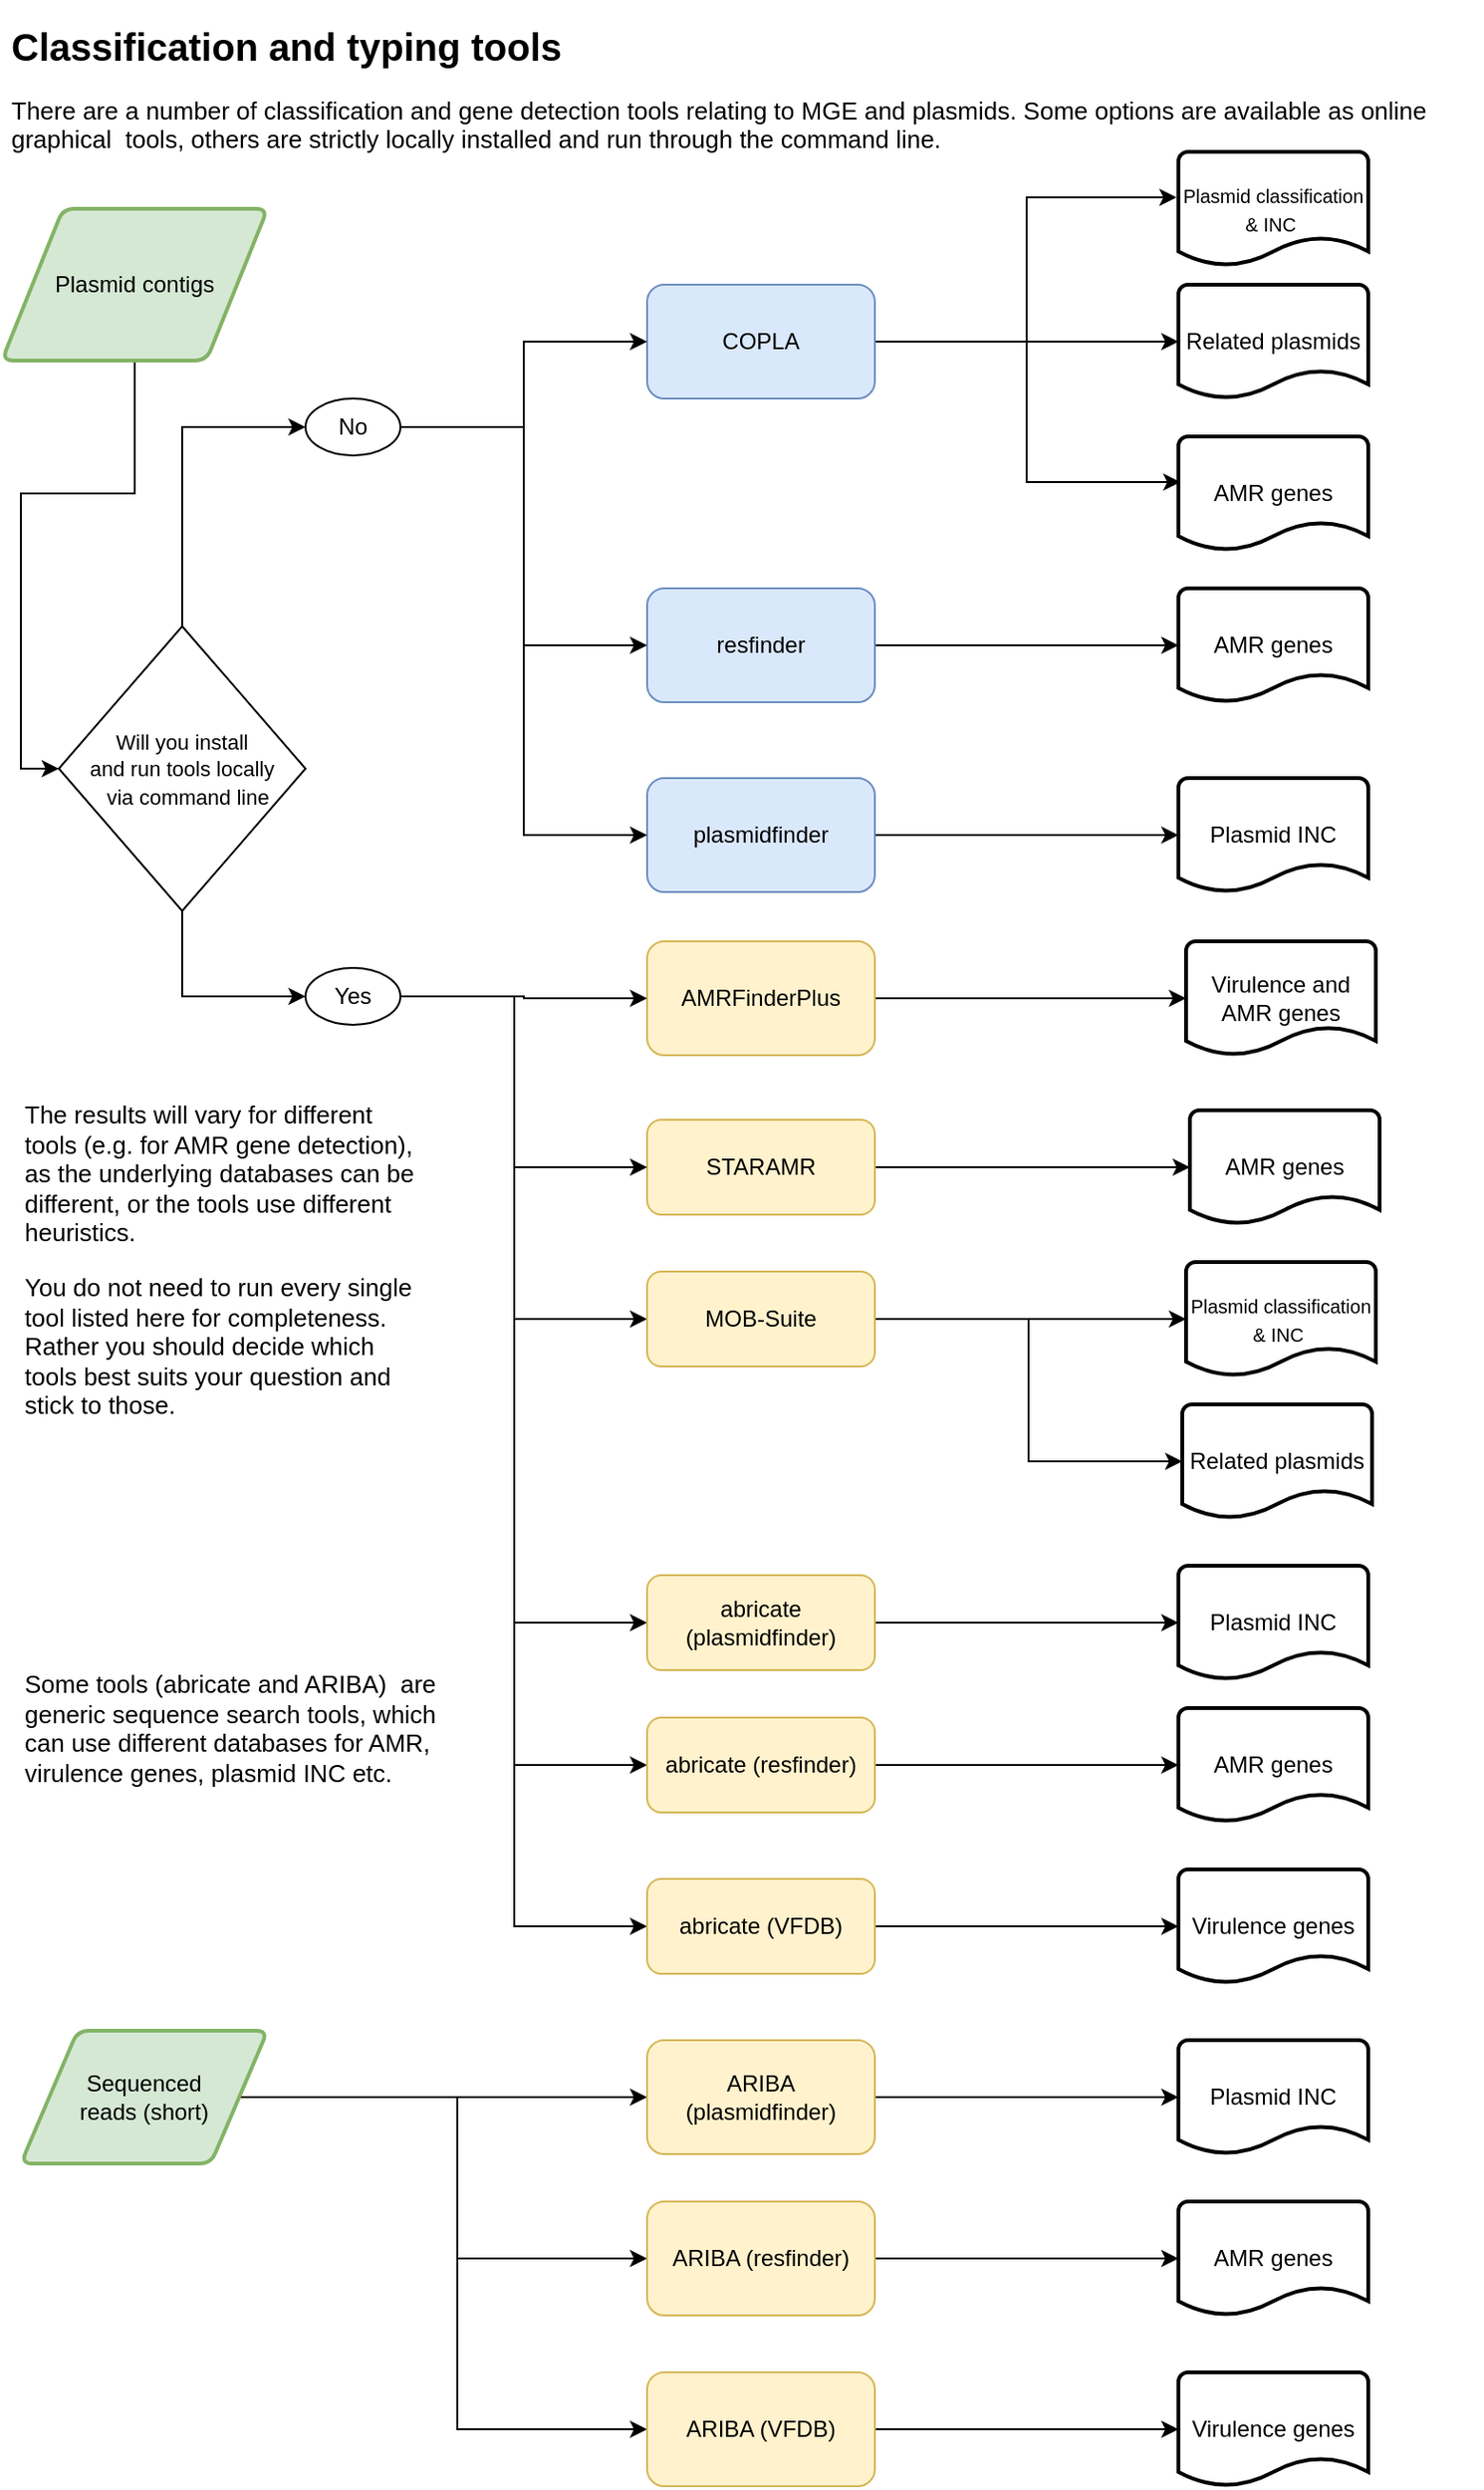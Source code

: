 <mxfile version="20.0.1" type="device"><diagram id="SsJ0OK7YrntRvxW1TVvF" name="Page-1"><mxGraphModel dx="1982" dy="1060" grid="1" gridSize="10" guides="1" tooltips="1" connect="1" arrows="1" fold="1" page="1" pageScale="1" pageWidth="827" pageHeight="1169" math="0" shadow="0"><root><mxCell id="0"/><mxCell id="1" parent="0"/><mxCell id="Z8fBC7w9fDxGED2ulh-d-29" style="edgeStyle=orthogonalEdgeStyle;rounded=0;orthogonalLoop=1;jettySize=auto;html=1;entryX=0;entryY=0.5;entryDx=0;entryDy=0;" edge="1" parent="1" source="Z8fBC7w9fDxGED2ulh-d-1" target="Z8fBC7w9fDxGED2ulh-d-38"><mxGeometry relative="1" as="geometry"/></mxCell><mxCell id="Z8fBC7w9fDxGED2ulh-d-1" value="Plasmid contigs" style="shape=parallelogram;html=1;strokeWidth=2;perimeter=parallelogramPerimeter;whiteSpace=wrap;rounded=1;arcSize=12;size=0.23;fillColor=#d5e8d4;strokeColor=#82b366;" vertex="1" parent="1"><mxGeometry x="20" y="110" width="140" height="80" as="geometry"/></mxCell><mxCell id="Z8fBC7w9fDxGED2ulh-d-10" style="edgeStyle=orthogonalEdgeStyle;rounded=0;orthogonalLoop=1;jettySize=auto;html=1;entryX=0;entryY=0.5;entryDx=0;entryDy=0;" edge="1" parent="1" source="Z8fBC7w9fDxGED2ulh-d-4" target="Z8fBC7w9fDxGED2ulh-d-5"><mxGeometry relative="1" as="geometry"/></mxCell><mxCell id="Z8fBC7w9fDxGED2ulh-d-11" style="edgeStyle=orthogonalEdgeStyle;rounded=0;orthogonalLoop=1;jettySize=auto;html=1;entryX=0;entryY=0.5;entryDx=0;entryDy=0;" edge="1" parent="1" source="Z8fBC7w9fDxGED2ulh-d-4" target="Z8fBC7w9fDxGED2ulh-d-6"><mxGeometry relative="1" as="geometry"/></mxCell><mxCell id="Z8fBC7w9fDxGED2ulh-d-75" style="edgeStyle=orthogonalEdgeStyle;rounded=0;orthogonalLoop=1;jettySize=auto;html=1;entryX=0;entryY=0.5;entryDx=0;entryDy=0;fontSize=10;" edge="1" parent="1" source="Z8fBC7w9fDxGED2ulh-d-4" target="Z8fBC7w9fDxGED2ulh-d-74"><mxGeometry relative="1" as="geometry"/></mxCell><mxCell id="Z8fBC7w9fDxGED2ulh-d-4" value="Sequenced &lt;br&gt;reads (short)" style="shape=parallelogram;html=1;strokeWidth=2;perimeter=parallelogramPerimeter;whiteSpace=wrap;rounded=1;arcSize=12;size=0.23;fillColor=#d5e8d4;strokeColor=#82b366;" vertex="1" parent="1"><mxGeometry x="30" y="1070" width="130" height="70" as="geometry"/></mxCell><mxCell id="Z8fBC7w9fDxGED2ulh-d-13" style="edgeStyle=orthogonalEdgeStyle;rounded=0;orthogonalLoop=1;jettySize=auto;html=1;entryX=0;entryY=0.5;entryDx=0;entryDy=0;entryPerimeter=0;" edge="1" parent="1" source="Z8fBC7w9fDxGED2ulh-d-5" target="Z8fBC7w9fDxGED2ulh-d-8"><mxGeometry relative="1" as="geometry"/></mxCell><mxCell id="Z8fBC7w9fDxGED2ulh-d-5" value="ARIBA (plasmidfinder)" style="rounded=1;whiteSpace=wrap;html=1;fillColor=#fff2cc;strokeColor=#d6b656;" vertex="1" parent="1"><mxGeometry x="360" y="1075" width="120" height="60" as="geometry"/></mxCell><mxCell id="Z8fBC7w9fDxGED2ulh-d-12" style="edgeStyle=orthogonalEdgeStyle;rounded=0;orthogonalLoop=1;jettySize=auto;html=1;entryX=0;entryY=0.5;entryDx=0;entryDy=0;entryPerimeter=0;" edge="1" parent="1" source="Z8fBC7w9fDxGED2ulh-d-6" target="Z8fBC7w9fDxGED2ulh-d-7"><mxGeometry relative="1" as="geometry"/></mxCell><mxCell id="Z8fBC7w9fDxGED2ulh-d-6" value="ARIBA (resfinder)" style="rounded=1;whiteSpace=wrap;html=1;fillColor=#fff2cc;strokeColor=#d6b656;" vertex="1" parent="1"><mxGeometry x="360" y="1160" width="120" height="60" as="geometry"/></mxCell><mxCell id="Z8fBC7w9fDxGED2ulh-d-7" value="AMR genes" style="strokeWidth=2;html=1;shape=mxgraph.flowchart.document2;whiteSpace=wrap;size=0.25;" vertex="1" parent="1"><mxGeometry x="640" y="1160" width="100" height="60" as="geometry"/></mxCell><mxCell id="Z8fBC7w9fDxGED2ulh-d-8" value="Plasmid INC" style="strokeWidth=2;html=1;shape=mxgraph.flowchart.document2;whiteSpace=wrap;size=0.25;" vertex="1" parent="1"><mxGeometry x="640" y="1075" width="100" height="60" as="geometry"/></mxCell><mxCell id="Z8fBC7w9fDxGED2ulh-d-16" style="edgeStyle=orthogonalEdgeStyle;rounded=0;orthogonalLoop=1;jettySize=auto;html=1;exitX=1;exitY=0.5;exitDx=0;exitDy=0;entryX=-0.01;entryY=0.4;entryDx=0;entryDy=0;entryPerimeter=0;" edge="1" parent="1" source="Z8fBC7w9fDxGED2ulh-d-14" target="Z8fBC7w9fDxGED2ulh-d-15"><mxGeometry relative="1" as="geometry"/></mxCell><mxCell id="Z8fBC7w9fDxGED2ulh-d-18" style="edgeStyle=orthogonalEdgeStyle;rounded=0;orthogonalLoop=1;jettySize=auto;html=1;entryX=0;entryY=0.5;entryDx=0;entryDy=0;entryPerimeter=0;" edge="1" parent="1" source="Z8fBC7w9fDxGED2ulh-d-14" target="Z8fBC7w9fDxGED2ulh-d-17"><mxGeometry relative="1" as="geometry"><Array as="points"><mxPoint x="640" y="180"/></Array></mxGeometry></mxCell><mxCell id="Z8fBC7w9fDxGED2ulh-d-64" style="edgeStyle=orthogonalEdgeStyle;rounded=0;orthogonalLoop=1;jettySize=auto;html=1;entryX=0.01;entryY=0.4;entryDx=0;entryDy=0;entryPerimeter=0;fontSize=11;" edge="1" parent="1" source="Z8fBC7w9fDxGED2ulh-d-14" target="Z8fBC7w9fDxGED2ulh-d-63"><mxGeometry relative="1" as="geometry"/></mxCell><mxCell id="Z8fBC7w9fDxGED2ulh-d-14" value="COPLA" style="rounded=1;whiteSpace=wrap;html=1;fillColor=#dae8fc;strokeColor=#6c8ebf;" vertex="1" parent="1"><mxGeometry x="360" y="150" width="120" height="60" as="geometry"/></mxCell><mxCell id="Z8fBC7w9fDxGED2ulh-d-15" value="&lt;font style=&quot;font-size: 10px;&quot;&gt;Plasmid classification&lt;br&gt;&amp;amp; INC&amp;nbsp;&lt;/font&gt;" style="strokeWidth=2;html=1;shape=mxgraph.flowchart.document2;whiteSpace=wrap;size=0.25;" vertex="1" parent="1"><mxGeometry x="640" y="80" width="100" height="60" as="geometry"/></mxCell><mxCell id="Z8fBC7w9fDxGED2ulh-d-17" value="Related plasmids" style="strokeWidth=2;html=1;shape=mxgraph.flowchart.document2;whiteSpace=wrap;size=0.25;" vertex="1" parent="1"><mxGeometry x="640" y="150" width="100" height="60" as="geometry"/></mxCell><mxCell id="Z8fBC7w9fDxGED2ulh-d-34" style="edgeStyle=orthogonalEdgeStyle;rounded=0;orthogonalLoop=1;jettySize=auto;html=1;entryX=0;entryY=0.5;entryDx=0;entryDy=0;entryPerimeter=0;" edge="1" parent="1" source="Z8fBC7w9fDxGED2ulh-d-20" target="Z8fBC7w9fDxGED2ulh-d-33"><mxGeometry relative="1" as="geometry"/></mxCell><mxCell id="Z8fBC7w9fDxGED2ulh-d-20" value="AMRFinderPlus" style="rounded=1;whiteSpace=wrap;html=1;fillColor=#fff2cc;strokeColor=#d6b656;" vertex="1" parent="1"><mxGeometry x="360" y="496" width="120" height="60" as="geometry"/></mxCell><mxCell id="Z8fBC7w9fDxGED2ulh-d-35" style="edgeStyle=orthogonalEdgeStyle;rounded=0;orthogonalLoop=1;jettySize=auto;html=1;entryX=0;entryY=0.5;entryDx=0;entryDy=0;entryPerimeter=0;" edge="1" parent="1" source="Z8fBC7w9fDxGED2ulh-d-22" target="Z8fBC7w9fDxGED2ulh-d-32"><mxGeometry relative="1" as="geometry"/></mxCell><mxCell id="Z8fBC7w9fDxGED2ulh-d-22" value="STARAMR" style="rounded=1;whiteSpace=wrap;html=1;fillColor=#fff2cc;strokeColor=#d6b656;" vertex="1" parent="1"><mxGeometry x="360" y="590" width="120" height="50" as="geometry"/></mxCell><mxCell id="Z8fBC7w9fDxGED2ulh-d-36" style="edgeStyle=orthogonalEdgeStyle;rounded=0;orthogonalLoop=1;jettySize=auto;html=1;entryX=0;entryY=0.5;entryDx=0;entryDy=0;entryPerimeter=0;" edge="1" parent="1" source="Z8fBC7w9fDxGED2ulh-d-23" target="Z8fBC7w9fDxGED2ulh-d-30"><mxGeometry relative="1" as="geometry"/></mxCell><mxCell id="Z8fBC7w9fDxGED2ulh-d-23" value="resfinder" style="rounded=1;whiteSpace=wrap;html=1;fillColor=#dae8fc;strokeColor=#6c8ebf;" vertex="1" parent="1"><mxGeometry x="360" y="310" width="120" height="60" as="geometry"/></mxCell><mxCell id="Z8fBC7w9fDxGED2ulh-d-37" style="edgeStyle=orthogonalEdgeStyle;rounded=0;orthogonalLoop=1;jettySize=auto;html=1;entryX=0;entryY=0.5;entryDx=0;entryDy=0;entryPerimeter=0;" edge="1" parent="1" source="Z8fBC7w9fDxGED2ulh-d-24" target="Z8fBC7w9fDxGED2ulh-d-31"><mxGeometry relative="1" as="geometry"/></mxCell><mxCell id="Z8fBC7w9fDxGED2ulh-d-24" value="plasmidfinder" style="rounded=1;whiteSpace=wrap;html=1;fillColor=#dae8fc;strokeColor=#6c8ebf;" vertex="1" parent="1"><mxGeometry x="360" y="410" width="120" height="60" as="geometry"/></mxCell><mxCell id="Z8fBC7w9fDxGED2ulh-d-30" value="AMR genes" style="strokeWidth=2;html=1;shape=mxgraph.flowchart.document2;whiteSpace=wrap;size=0.25;" vertex="1" parent="1"><mxGeometry x="640" y="310" width="100" height="60" as="geometry"/></mxCell><mxCell id="Z8fBC7w9fDxGED2ulh-d-31" value="Plasmid INC" style="strokeWidth=2;html=1;shape=mxgraph.flowchart.document2;whiteSpace=wrap;size=0.25;" vertex="1" parent="1"><mxGeometry x="640" y="410" width="100" height="60" as="geometry"/></mxCell><mxCell id="Z8fBC7w9fDxGED2ulh-d-32" value="AMR genes" style="strokeWidth=2;html=1;shape=mxgraph.flowchart.document2;whiteSpace=wrap;size=0.25;" vertex="1" parent="1"><mxGeometry x="646" y="585" width="100" height="60" as="geometry"/></mxCell><mxCell id="Z8fBC7w9fDxGED2ulh-d-33" value="Virulence and AMR genes" style="strokeWidth=2;html=1;shape=mxgraph.flowchart.document2;whiteSpace=wrap;size=0.25;" vertex="1" parent="1"><mxGeometry x="644" y="496" width="100" height="60" as="geometry"/></mxCell><mxCell id="Z8fBC7w9fDxGED2ulh-d-39" style="edgeStyle=orthogonalEdgeStyle;rounded=0;orthogonalLoop=1;jettySize=auto;html=1;entryX=0;entryY=0.5;entryDx=0;entryDy=0;startArrow=none;" edge="1" parent="1" source="Z8fBC7w9fDxGED2ulh-d-43" target="Z8fBC7w9fDxGED2ulh-d-14"><mxGeometry relative="1" as="geometry"/></mxCell><mxCell id="Z8fBC7w9fDxGED2ulh-d-48" style="edgeStyle=orthogonalEdgeStyle;rounded=0;orthogonalLoop=1;jettySize=auto;html=1;entryX=0;entryY=0.5;entryDx=0;entryDy=0;" edge="1" parent="1" source="Z8fBC7w9fDxGED2ulh-d-38" target="Z8fBC7w9fDxGED2ulh-d-47"><mxGeometry relative="1" as="geometry"/></mxCell><mxCell id="Z8fBC7w9fDxGED2ulh-d-65" style="edgeStyle=orthogonalEdgeStyle;rounded=0;orthogonalLoop=1;jettySize=auto;html=1;entryX=0;entryY=0.5;entryDx=0;entryDy=0;fontSize=11;" edge="1" parent="1" source="Z8fBC7w9fDxGED2ulh-d-38" target="Z8fBC7w9fDxGED2ulh-d-43"><mxGeometry relative="1" as="geometry"/></mxCell><mxCell id="Z8fBC7w9fDxGED2ulh-d-38" value="&lt;font style=&quot;font-size: 11px;&quot;&gt;Will you install &lt;br&gt;and run tools locally&lt;br&gt;&amp;nbsp; via command line&lt;/font&gt;" style="rhombus;whiteSpace=wrap;html=1;" vertex="1" parent="1"><mxGeometry x="50" y="330" width="130" height="150" as="geometry"/></mxCell><mxCell id="Z8fBC7w9fDxGED2ulh-d-59" style="edgeStyle=orthogonalEdgeStyle;rounded=0;orthogonalLoop=1;jettySize=auto;html=1;entryX=0;entryY=0.5;entryDx=0;entryDy=0;fontSize=11;" edge="1" parent="1" source="Z8fBC7w9fDxGED2ulh-d-43" target="Z8fBC7w9fDxGED2ulh-d-23"><mxGeometry relative="1" as="geometry"/></mxCell><mxCell id="Z8fBC7w9fDxGED2ulh-d-60" style="edgeStyle=orthogonalEdgeStyle;rounded=0;orthogonalLoop=1;jettySize=auto;html=1;entryX=0;entryY=0.5;entryDx=0;entryDy=0;fontSize=11;" edge="1" parent="1" source="Z8fBC7w9fDxGED2ulh-d-43" target="Z8fBC7w9fDxGED2ulh-d-24"><mxGeometry relative="1" as="geometry"/></mxCell><mxCell id="Z8fBC7w9fDxGED2ulh-d-43" value="No" style="ellipse;whiteSpace=wrap;html=1;" vertex="1" parent="1"><mxGeometry x="180" y="210" width="50" height="30" as="geometry"/></mxCell><mxCell id="Z8fBC7w9fDxGED2ulh-d-50" style="edgeStyle=orthogonalEdgeStyle;rounded=0;orthogonalLoop=1;jettySize=auto;html=1;entryX=0;entryY=0.5;entryDx=0;entryDy=0;" edge="1" parent="1" source="Z8fBC7w9fDxGED2ulh-d-47" target="Z8fBC7w9fDxGED2ulh-d-20"><mxGeometry relative="1" as="geometry"/></mxCell><mxCell id="Z8fBC7w9fDxGED2ulh-d-52" style="edgeStyle=orthogonalEdgeStyle;rounded=0;orthogonalLoop=1;jettySize=auto;html=1;entryX=0;entryY=0.5;entryDx=0;entryDy=0;" edge="1" parent="1" source="Z8fBC7w9fDxGED2ulh-d-47" target="Z8fBC7w9fDxGED2ulh-d-22"><mxGeometry relative="1" as="geometry"><Array as="points"><mxPoint x="290" y="525"/><mxPoint x="290" y="615"/></Array></mxGeometry></mxCell><mxCell id="Z8fBC7w9fDxGED2ulh-d-58" style="edgeStyle=orthogonalEdgeStyle;rounded=0;orthogonalLoop=1;jettySize=auto;html=1;entryX=0;entryY=0.5;entryDx=0;entryDy=0;" edge="1" parent="1" source="Z8fBC7w9fDxGED2ulh-d-47" target="Z8fBC7w9fDxGED2ulh-d-53"><mxGeometry relative="1" as="geometry"><Array as="points"><mxPoint x="290" y="525"/><mxPoint x="290" y="695"/></Array></mxGeometry></mxCell><mxCell id="Z8fBC7w9fDxGED2ulh-d-69" style="edgeStyle=orthogonalEdgeStyle;rounded=0;orthogonalLoop=1;jettySize=auto;html=1;entryX=0;entryY=0.5;entryDx=0;entryDy=0;fontSize=10;" edge="1" parent="1" source="Z8fBC7w9fDxGED2ulh-d-47" target="Z8fBC7w9fDxGED2ulh-d-68"><mxGeometry relative="1" as="geometry"><Array as="points"><mxPoint x="290" y="525"/><mxPoint x="290" y="855"/></Array></mxGeometry></mxCell><mxCell id="Z8fBC7w9fDxGED2ulh-d-85" style="edgeStyle=orthogonalEdgeStyle;rounded=0;orthogonalLoop=1;jettySize=auto;html=1;entryX=0;entryY=0.5;entryDx=0;entryDy=0;fontSize=10;" edge="1" parent="1" source="Z8fBC7w9fDxGED2ulh-d-47" target="Z8fBC7w9fDxGED2ulh-d-78"><mxGeometry relative="1" as="geometry"><Array as="points"><mxPoint x="290" y="525"/><mxPoint x="290" y="930"/></Array></mxGeometry></mxCell><mxCell id="Z8fBC7w9fDxGED2ulh-d-86" style="edgeStyle=orthogonalEdgeStyle;rounded=0;orthogonalLoop=1;jettySize=auto;html=1;entryX=0;entryY=0.5;entryDx=0;entryDy=0;fontSize=10;" edge="1" parent="1" source="Z8fBC7w9fDxGED2ulh-d-47" target="Z8fBC7w9fDxGED2ulh-d-79"><mxGeometry relative="1" as="geometry"><Array as="points"><mxPoint x="290" y="525"/><mxPoint x="290" y="1015"/></Array></mxGeometry></mxCell><mxCell id="Z8fBC7w9fDxGED2ulh-d-47" value="Yes" style="ellipse;whiteSpace=wrap;html=1;" vertex="1" parent="1"><mxGeometry x="180" y="510" width="50" height="30" as="geometry"/></mxCell><mxCell id="Z8fBC7w9fDxGED2ulh-d-56" style="edgeStyle=orthogonalEdgeStyle;rounded=0;orthogonalLoop=1;jettySize=auto;html=1;entryX=0;entryY=0.5;entryDx=0;entryDy=0;entryPerimeter=0;" edge="1" parent="1" source="Z8fBC7w9fDxGED2ulh-d-53" target="Z8fBC7w9fDxGED2ulh-d-54"><mxGeometry relative="1" as="geometry"><Array as="points"><mxPoint x="586" y="695"/></Array></mxGeometry></mxCell><mxCell id="Z8fBC7w9fDxGED2ulh-d-57" style="edgeStyle=orthogonalEdgeStyle;rounded=0;orthogonalLoop=1;jettySize=auto;html=1;entryX=0;entryY=0.5;entryDx=0;entryDy=0;entryPerimeter=0;" edge="1" parent="1" source="Z8fBC7w9fDxGED2ulh-d-53" target="Z8fBC7w9fDxGED2ulh-d-55"><mxGeometry relative="1" as="geometry"/></mxCell><mxCell id="Z8fBC7w9fDxGED2ulh-d-53" value="MOB-Suite" style="rounded=1;whiteSpace=wrap;html=1;fillColor=#fff2cc;strokeColor=#d6b656;" vertex="1" parent="1"><mxGeometry x="360" y="670" width="120" height="50" as="geometry"/></mxCell><mxCell id="Z8fBC7w9fDxGED2ulh-d-54" value="&lt;font style=&quot;font-size: 10px;&quot;&gt;Plasmid classification &amp;amp; INC&amp;nbsp;&lt;/font&gt;" style="strokeWidth=2;html=1;shape=mxgraph.flowchart.document2;whiteSpace=wrap;size=0.25;" vertex="1" parent="1"><mxGeometry x="644" y="665" width="100" height="60" as="geometry"/></mxCell><mxCell id="Z8fBC7w9fDxGED2ulh-d-55" value="Related plasmids" style="strokeWidth=2;html=1;shape=mxgraph.flowchart.document2;whiteSpace=wrap;size=0.25;" vertex="1" parent="1"><mxGeometry x="642" y="740" width="100" height="60" as="geometry"/></mxCell><mxCell id="Z8fBC7w9fDxGED2ulh-d-63" value="AMR genes" style="strokeWidth=2;html=1;shape=mxgraph.flowchart.document2;whiteSpace=wrap;size=0.25;" vertex="1" parent="1"><mxGeometry x="640" y="230" width="100" height="60" as="geometry"/></mxCell><mxCell id="Z8fBC7w9fDxGED2ulh-d-77" style="edgeStyle=orthogonalEdgeStyle;rounded=0;orthogonalLoop=1;jettySize=auto;html=1;fontSize=10;entryX=0;entryY=0.5;entryDx=0;entryDy=0;entryPerimeter=0;" edge="1" parent="1" source="Z8fBC7w9fDxGED2ulh-d-68" target="Z8fBC7w9fDxGED2ulh-d-70"><mxGeometry relative="1" as="geometry"><mxPoint x="590" y="855" as="targetPoint"/></mxGeometry></mxCell><mxCell id="Z8fBC7w9fDxGED2ulh-d-68" value="abricate (plasmidfinder)" style="rounded=1;whiteSpace=wrap;html=1;fillColor=#fff2cc;strokeColor=#d6b656;" vertex="1" parent="1"><mxGeometry x="360" y="830" width="120" height="50" as="geometry"/></mxCell><mxCell id="Z8fBC7w9fDxGED2ulh-d-70" value="Plasmid INC" style="strokeWidth=2;html=1;shape=mxgraph.flowchart.document2;whiteSpace=wrap;size=0.25;" vertex="1" parent="1"><mxGeometry x="640" y="825" width="100" height="60" as="geometry"/></mxCell><mxCell id="Z8fBC7w9fDxGED2ulh-d-71" value="AMR genes" style="strokeWidth=2;html=1;shape=mxgraph.flowchart.document2;whiteSpace=wrap;size=0.25;" vertex="1" parent="1"><mxGeometry x="640" y="900" width="100" height="60" as="geometry"/></mxCell><mxCell id="Z8fBC7w9fDxGED2ulh-d-72" value="Virulence genes" style="strokeWidth=2;html=1;shape=mxgraph.flowchart.document2;whiteSpace=wrap;size=0.25;" vertex="1" parent="1"><mxGeometry x="640" y="985" width="100" height="60" as="geometry"/></mxCell><mxCell id="Z8fBC7w9fDxGED2ulh-d-73" value="Virulence genes" style="strokeWidth=2;html=1;shape=mxgraph.flowchart.document2;whiteSpace=wrap;size=0.25;" vertex="1" parent="1"><mxGeometry x="640" y="1250" width="100" height="60" as="geometry"/></mxCell><mxCell id="Z8fBC7w9fDxGED2ulh-d-76" style="edgeStyle=orthogonalEdgeStyle;rounded=0;orthogonalLoop=1;jettySize=auto;html=1;entryX=0;entryY=0.5;entryDx=0;entryDy=0;entryPerimeter=0;fontSize=10;" edge="1" parent="1" source="Z8fBC7w9fDxGED2ulh-d-74" target="Z8fBC7w9fDxGED2ulh-d-73"><mxGeometry relative="1" as="geometry"/></mxCell><mxCell id="Z8fBC7w9fDxGED2ulh-d-74" value="ARIBA (VFDB)" style="rounded=1;whiteSpace=wrap;html=1;fillColor=#fff2cc;strokeColor=#d6b656;" vertex="1" parent="1"><mxGeometry x="360" y="1250" width="120" height="60" as="geometry"/></mxCell><mxCell id="Z8fBC7w9fDxGED2ulh-d-82" style="edgeStyle=orthogonalEdgeStyle;rounded=0;orthogonalLoop=1;jettySize=auto;html=1;fontSize=10;entryX=0;entryY=0.5;entryDx=0;entryDy=0;entryPerimeter=0;" edge="1" parent="1" source="Z8fBC7w9fDxGED2ulh-d-78" target="Z8fBC7w9fDxGED2ulh-d-71"><mxGeometry relative="1" as="geometry"><mxPoint x="590" y="930" as="targetPoint"/></mxGeometry></mxCell><mxCell id="Z8fBC7w9fDxGED2ulh-d-78" value="abricate (resfinder)" style="rounded=1;whiteSpace=wrap;html=1;fillColor=#fff2cc;strokeColor=#d6b656;" vertex="1" parent="1"><mxGeometry x="360" y="905" width="120" height="50" as="geometry"/></mxCell><mxCell id="Z8fBC7w9fDxGED2ulh-d-83" style="edgeStyle=orthogonalEdgeStyle;rounded=0;orthogonalLoop=1;jettySize=auto;html=1;entryX=0;entryY=0.5;entryDx=0;entryDy=0;entryPerimeter=0;fontSize=10;" edge="1" parent="1" source="Z8fBC7w9fDxGED2ulh-d-79" target="Z8fBC7w9fDxGED2ulh-d-72"><mxGeometry relative="1" as="geometry"/></mxCell><mxCell id="Z8fBC7w9fDxGED2ulh-d-79" value="abricate (VFDB)" style="rounded=1;whiteSpace=wrap;html=1;fillColor=#fff2cc;strokeColor=#d6b656;" vertex="1" parent="1"><mxGeometry x="360" y="990" width="120" height="50" as="geometry"/></mxCell><mxCell id="Z8fBC7w9fDxGED2ulh-d-90" value="&lt;h1&gt;Classification and typing tools&lt;/h1&gt;&lt;p style=&quot;font-size: 13px;&quot;&gt;&lt;font style=&quot;font-size: 13px;&quot;&gt;There are a number of classification and gene detection tools relating to MGE and plasmids. Some options are available as online graphical&amp;nbsp; tools, others are strictly locally installed and run through the command line.&amp;nbsp;&lt;/font&gt;&lt;/p&gt;&lt;p style=&quot;font-size: 13px;&quot;&gt;&lt;br&gt;&lt;/p&gt;" style="text;html=1;strokeColor=none;fillColor=none;spacing=5;spacingTop=-20;whiteSpace=wrap;overflow=hidden;rounded=0;fontSize=10;" vertex="1" parent="1"><mxGeometry x="20" y="10" width="780" height="80" as="geometry"/></mxCell><mxCell id="Z8fBC7w9fDxGED2ulh-d-91" value="&lt;p style=&quot;font-size: 13px;&quot;&gt;&lt;font style=&quot;font-size: 13px;&quot;&gt;Some tools (abricate and ARIBA)&amp;nbsp; are generic sequence search tools, which can use different databases for AMR, virulence genes, plasmid INC etc.&amp;nbsp;&lt;/font&gt;&lt;/p&gt;&lt;p style=&quot;font-size: 13px;&quot;&gt;&lt;br style=&quot;color: rgb(0, 0, 0); font-family: Helvetica; font-style: normal; font-variant-ligatures: normal; font-variant-caps: normal; font-weight: 400; letter-spacing: normal; orphans: 2; text-align: left; text-indent: 0px; text-transform: none; widows: 2; word-spacing: 0px; -webkit-text-stroke-width: 0px; background-color: rgb(248, 249, 250); text-decoration-thickness: initial; text-decoration-style: initial; text-decoration-color: initial;&quot;&gt;&lt;br&gt;&lt;br&gt;&lt;/p&gt;" style="text;whiteSpace=wrap;html=1;fontSize=12;" vertex="1" parent="1"><mxGeometry x="30" y="860" width="220" height="120" as="geometry"/></mxCell><mxCell id="Z8fBC7w9fDxGED2ulh-d-92" value="&lt;p style=&quot;font-size: 13px;&quot;&gt;&lt;font style=&quot;font-size: 13px;&quot;&gt;The results will vary for different tools (e.g. for AMR gene detection), as the underlying databases can be different, or the tools use different heuristics.&amp;nbsp;&lt;/font&gt;&lt;/p&gt;&lt;p style=&quot;font-size: 13px;&quot;&gt;You do not need to run every single tool listed here for completeness.&amp;nbsp; Rather you should decide which tools best suits your question and stick to those.&lt;/p&gt;&lt;p style=&quot;font-size: 12px;&quot;&gt;&lt;br&gt;&lt;/p&gt;" style="text;whiteSpace=wrap;html=1;fontSize=12;" vertex="1" parent="1"><mxGeometry x="30" y="560" width="210" height="230" as="geometry"/></mxCell></root></mxGraphModel></diagram></mxfile>